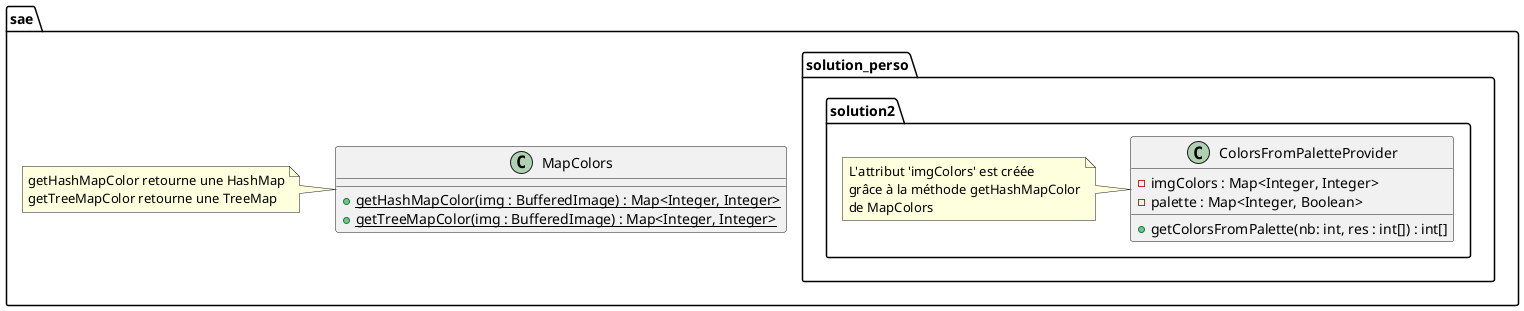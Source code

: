 @startuml
'https://plantuml.com/class-diagram

package sae {

    class MapColors {
        + {static} getHashMapColor(img : BufferedImage) : Map<Integer, Integer>
        + {static} getTreeMapColor(img : BufferedImage) : Map<Integer, Integer>
    }

    note left{
        getHashMapColor retourne une HashMap
        getTreeMapColor retourne une TreeMap
    }
}

    package sae.solution_perso.solution2{
        class ColorsFromPaletteProvider {
            - imgColors : Map<Integer, Integer>
            - palette : Map<Integer, Boolean>
            + getColorsFromPalette(nb: int, res : int[]) : int[]
        }


        note left {
           L'attribut 'imgColors' est créée
           grâce à la méthode getHashMapColor
           de MapColors
        }
    }
}





@enduml
